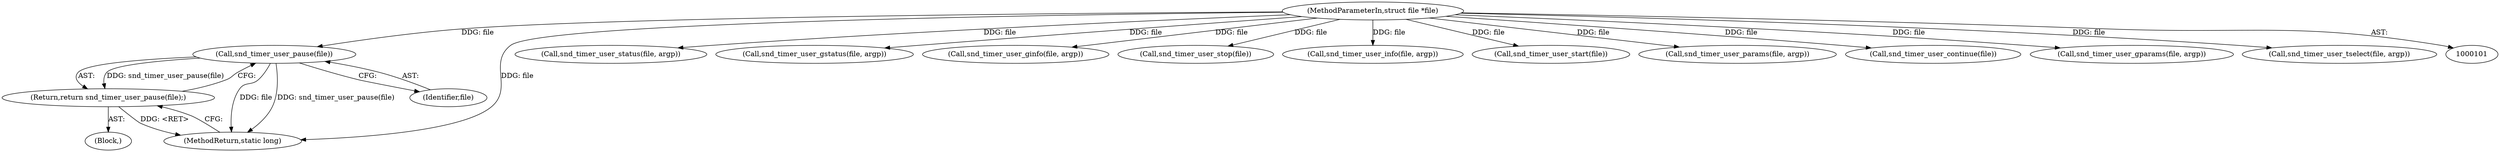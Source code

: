 digraph "0_linux_af368027a49a751d6ff4ee9e3f9961f35bb4fede@pointer" {
"1000218" [label="(Call,snd_timer_user_pause(file))"];
"1000102" [label="(MethodParameterIn,struct file *file)"];
"1000217" [label="(Return,return snd_timer_user_pause(file);)"];
"1000223" [label="(MethodReturn,static long)"];
"1000218" [label="(Call,snd_timer_user_pause(file))"];
"1000197" [label="(Call,snd_timer_user_status(file, argp))"];
"1000177" [label="(Call,snd_timer_user_gstatus(file, argp))"];
"1000167" [label="(Call,snd_timer_user_ginfo(file, argp))"];
"1000217" [label="(Return,return snd_timer_user_pause(file);)"];
"1000208" [label="(Call,snd_timer_user_stop(file))"];
"1000187" [label="(Call,snd_timer_user_info(file, argp))"];
"1000102" [label="(MethodParameterIn,struct file *file)"];
"1000203" [label="(Call,snd_timer_user_start(file))"];
"1000124" [label="(Block,)"];
"1000192" [label="(Call,snd_timer_user_params(file, argp))"];
"1000213" [label="(Call,snd_timer_user_continue(file))"];
"1000172" [label="(Call,snd_timer_user_gparams(file, argp))"];
"1000182" [label="(Call,snd_timer_user_tselect(file, argp))"];
"1000219" [label="(Identifier,file)"];
"1000218" -> "1000217"  [label="AST: "];
"1000218" -> "1000219"  [label="CFG: "];
"1000219" -> "1000218"  [label="AST: "];
"1000217" -> "1000218"  [label="CFG: "];
"1000218" -> "1000223"  [label="DDG: file"];
"1000218" -> "1000223"  [label="DDG: snd_timer_user_pause(file)"];
"1000218" -> "1000217"  [label="DDG: snd_timer_user_pause(file)"];
"1000102" -> "1000218"  [label="DDG: file"];
"1000102" -> "1000101"  [label="AST: "];
"1000102" -> "1000223"  [label="DDG: file"];
"1000102" -> "1000167"  [label="DDG: file"];
"1000102" -> "1000172"  [label="DDG: file"];
"1000102" -> "1000177"  [label="DDG: file"];
"1000102" -> "1000182"  [label="DDG: file"];
"1000102" -> "1000187"  [label="DDG: file"];
"1000102" -> "1000192"  [label="DDG: file"];
"1000102" -> "1000197"  [label="DDG: file"];
"1000102" -> "1000203"  [label="DDG: file"];
"1000102" -> "1000208"  [label="DDG: file"];
"1000102" -> "1000213"  [label="DDG: file"];
"1000217" -> "1000124"  [label="AST: "];
"1000223" -> "1000217"  [label="CFG: "];
"1000217" -> "1000223"  [label="DDG: <RET>"];
}

